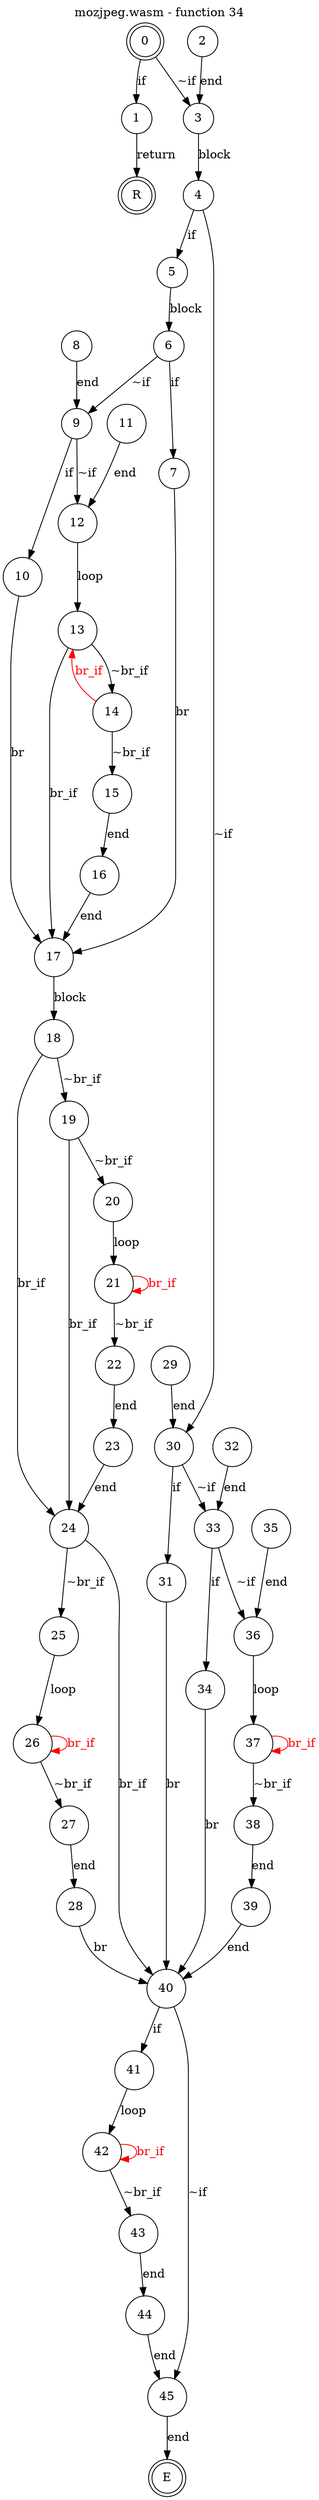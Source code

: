 digraph finite_state_machine {
    label = "mozjpeg.wasm - function 34"
    labelloc =  t
    labelfontsize = 16
    labelfontcolor = black
    labelfontname = "Helvetica"
    node [shape = doublecircle]; 0 E R ;
    node [shape = circle];
    0 -> 1[label="if"];
    0 -> 3[label="~if"];
    1 -> R[label="return"];
    2 -> 3[label="end"];
    3 -> 4[label="block"];
    4 -> 5[label="if"];
    4 -> 30[label="~if"];
    5 -> 6[label="block"];
    6 -> 7[label="if"];
    6 -> 9[label="~if"];
    7 -> 17[label="br"];
    8 -> 9[label="end"];
    9 -> 10[label="if"];
    9 -> 12[label="~if"];
    10 -> 17[label="br"];
    11 -> 12[label="end"];
    12 -> 13[label="loop"];
    13 -> 14[label="~br_if"];
    13 -> 17[label="br_if"];
    14 -> 15[label="~br_if"];
    14 -> 13[color="red" fontcolor="red" label="br_if"];
    15 -> 16[label="end"];
    16 -> 17[label="end"];
    17 -> 18[label="block"];
    18 -> 19[label="~br_if"];
    18 -> 24[label="br_if"];
    19 -> 20[label="~br_if"];
    19 -> 24[label="br_if"];
    20 -> 21[label="loop"];
    21 -> 22[label="~br_if"];
    21 -> 21[color="red" fontcolor="red" label="br_if"];
    22 -> 23[label="end"];
    23 -> 24[label="end"];
    24 -> 25[label="~br_if"];
    24 -> 40[label="br_if"];
    25 -> 26[label="loop"];
    26 -> 27[label="~br_if"];
    26 -> 26[color="red" fontcolor="red" label="br_if"];
    27 -> 28[label="end"];
    28 -> 40[label="br"];
    29 -> 30[label="end"];
    30 -> 31[label="if"];
    30 -> 33[label="~if"];
    31 -> 40[label="br"];
    32 -> 33[label="end"];
    33 -> 34[label="if"];
    33 -> 36[label="~if"];
    34 -> 40[label="br"];
    35 -> 36[label="end"];
    36 -> 37[label="loop"];
    37 -> 38[label="~br_if"];
    37 -> 37[color="red" fontcolor="red" label="br_if"];
    38 -> 39[label="end"];
    39 -> 40[label="end"];
    40 -> 41[label="if"];
    40 -> 45[label="~if"];
    41 -> 42[label="loop"];
    42 -> 43[label="~br_if"];
    42 -> 42[color="red" fontcolor="red" label="br_if"];
    43 -> 44[label="end"];
    44 -> 45[label="end"];
    45 -> E[label="end"];
}

